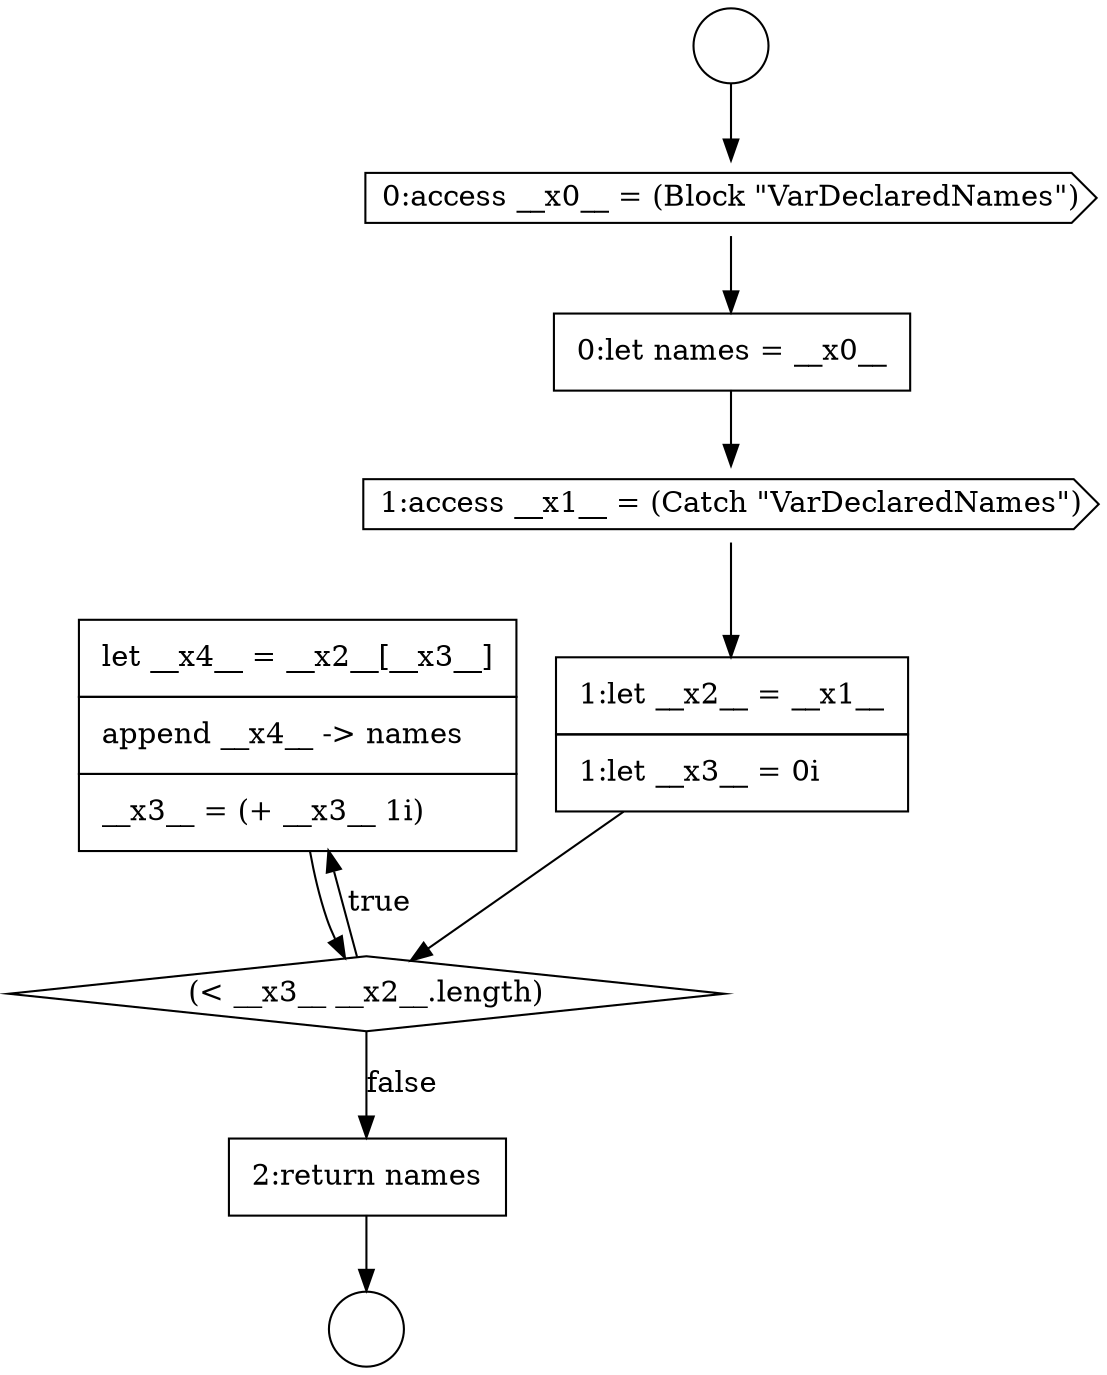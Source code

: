 digraph {
  node8109 [shape=none, margin=0, label=<<font color="black">
    <table border="0" cellborder="1" cellspacing="0" cellpadding="10">
      <tr><td align="left">let __x4__ = __x2__[__x3__]</td></tr>
      <tr><td align="left">append __x4__ -&gt; names</td></tr>
      <tr><td align="left">__x3__ = (+ __x3__ 1i)</td></tr>
    </table>
  </font>> color="black" fillcolor="white" style=filled]
  node8104 [shape=cds, label=<<font color="black">0:access __x0__ = (Block &quot;VarDeclaredNames&quot;)</font>> color="black" fillcolor="white" style=filled]
  node8105 [shape=none, margin=0, label=<<font color="black">
    <table border="0" cellborder="1" cellspacing="0" cellpadding="10">
      <tr><td align="left">0:let names = __x0__</td></tr>
    </table>
  </font>> color="black" fillcolor="white" style=filled]
  node8110 [shape=none, margin=0, label=<<font color="black">
    <table border="0" cellborder="1" cellspacing="0" cellpadding="10">
      <tr><td align="left">2:return names</td></tr>
    </table>
  </font>> color="black" fillcolor="white" style=filled]
  node8107 [shape=none, margin=0, label=<<font color="black">
    <table border="0" cellborder="1" cellspacing="0" cellpadding="10">
      <tr><td align="left">1:let __x2__ = __x1__</td></tr>
      <tr><td align="left">1:let __x3__ = 0i</td></tr>
    </table>
  </font>> color="black" fillcolor="white" style=filled]
  node8103 [shape=circle label=" " color="black" fillcolor="white" style=filled]
  node8106 [shape=cds, label=<<font color="black">1:access __x1__ = (Catch &quot;VarDeclaredNames&quot;)</font>> color="black" fillcolor="white" style=filled]
  node8108 [shape=diamond, label=<<font color="black">(&lt; __x3__ __x2__.length)</font>> color="black" fillcolor="white" style=filled]
  node8102 [shape=circle label=" " color="black" fillcolor="white" style=filled]
  node8102 -> node8104 [ color="black"]
  node8107 -> node8108 [ color="black"]
  node8106 -> node8107 [ color="black"]
  node8109 -> node8108 [ color="black"]
  node8110 -> node8103 [ color="black"]
  node8104 -> node8105 [ color="black"]
  node8105 -> node8106 [ color="black"]
  node8108 -> node8109 [label=<<font color="black">true</font>> color="black"]
  node8108 -> node8110 [label=<<font color="black">false</font>> color="black"]
}
